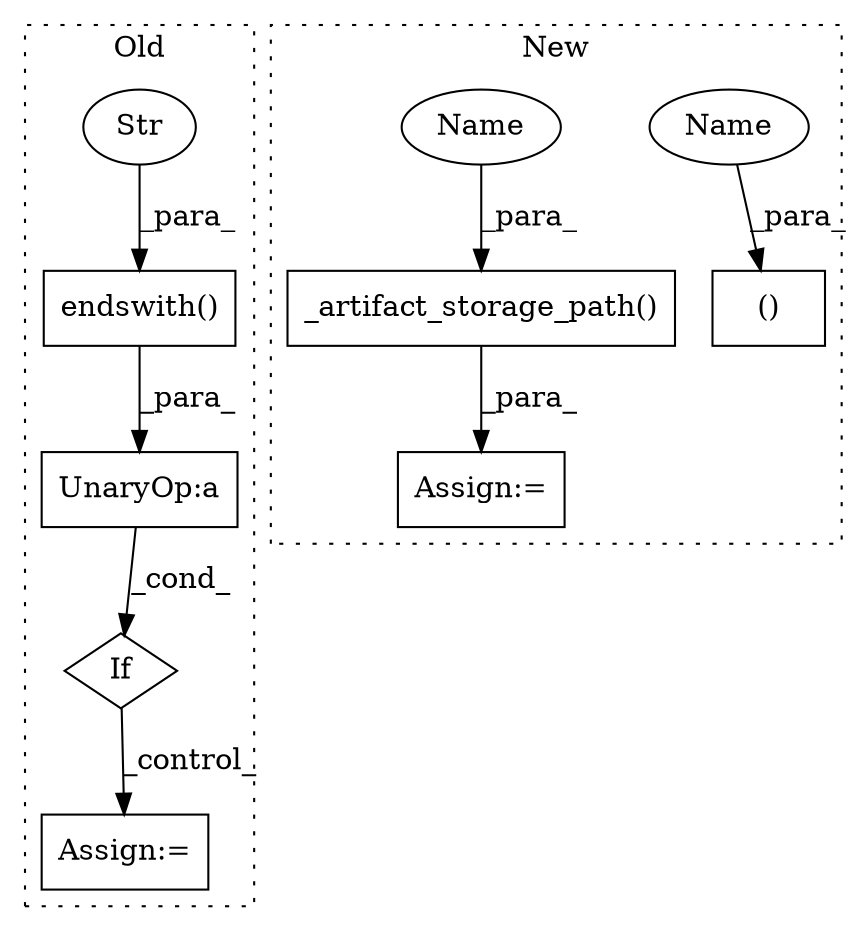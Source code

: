 digraph G {
subgraph cluster0 {
1 [label="endswith()" a="75" s="5959,5980" l="14,1" shape="box"];
3 [label="Str" a="66" s="5973" l="7" shape="ellipse"];
4 [label="If" a="96" s="5952" l="3" shape="diamond"];
5 [label="Assign:=" a="68" s="5999" l="4" shape="box"];
7 [label="UnaryOp:a" a="61" s="5955" l="26" shape="box"];
label = "Old";
style="dotted";
}
subgraph cluster1 {
2 [label="()" a="54" s="6594" l="6" shape="box"];
6 [label="_artifact_storage_path()" a="75" s="6603,6635" l="28,20" shape="box"];
8 [label="Assign:=" a="68" s="6594" l="9" shape="box"];
9 [label="Name" a="87" s="6596" l="4" shape="ellipse"];
10 [label="Name" a="87" s="6631" l="4" shape="ellipse"];
label = "New";
style="dotted";
}
1 -> 7 [label="_para_"];
3 -> 1 [label="_para_"];
4 -> 5 [label="_control_"];
6 -> 8 [label="_para_"];
7 -> 4 [label="_cond_"];
9 -> 2 [label="_para_"];
10 -> 6 [label="_para_"];
}